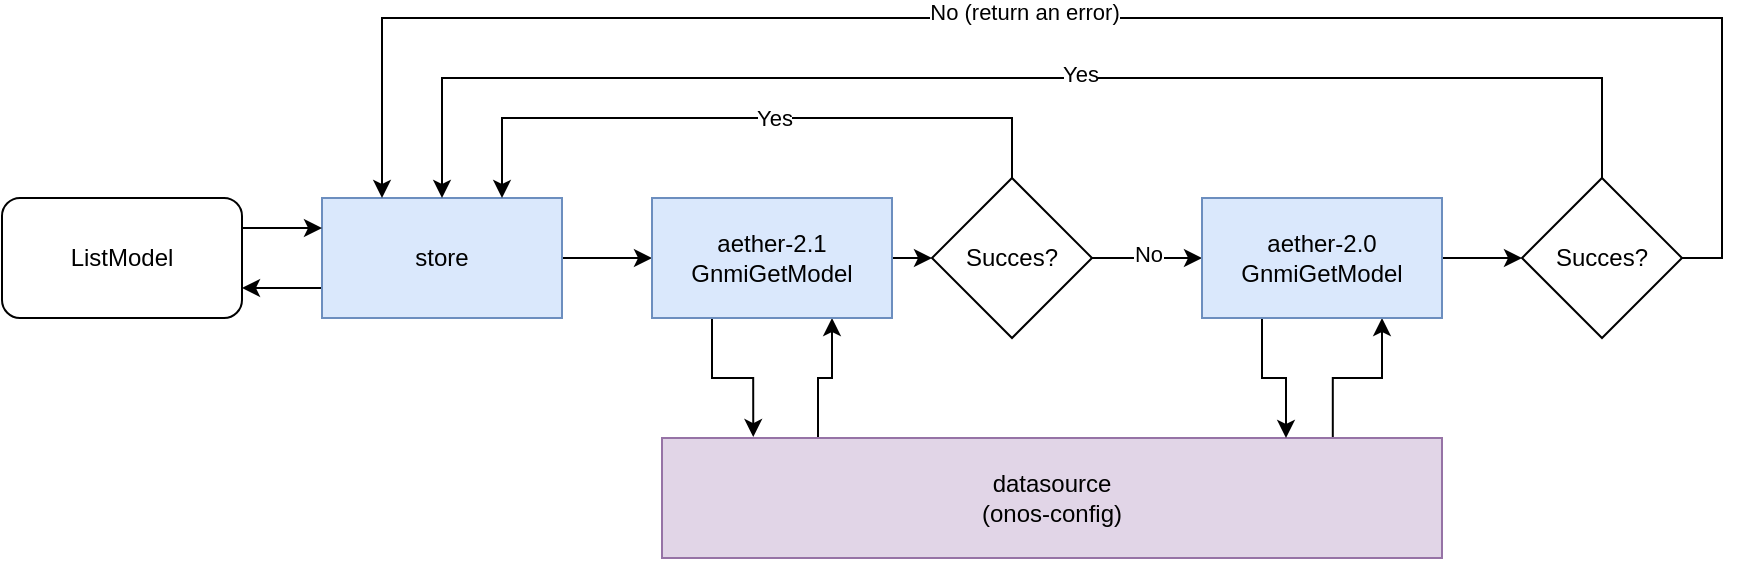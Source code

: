 <mxfile version="17.4.2" type="device"><diagram id="RRHKal6bOWKA-KXLgirf" name="Page-1"><mxGraphModel dx="1018" dy="656" grid="1" gridSize="10" guides="1" tooltips="1" connect="1" arrows="1" fold="1" page="1" pageScale="1" pageWidth="850" pageHeight="1100" math="0" shadow="0"><root><mxCell id="0"/><mxCell id="1" parent="0"/><mxCell id="rbg8m2kHgf-pDINC4Th9-8" style="edgeStyle=orthogonalEdgeStyle;rounded=0;orthogonalLoop=1;jettySize=auto;html=1;exitX=1;exitY=0.5;exitDx=0;exitDy=0;entryX=0;entryY=0.5;entryDx=0;entryDy=0;" edge="1" parent="1" source="rbg8m2kHgf-pDINC4Th9-1" target="rbg8m2kHgf-pDINC4Th9-6"><mxGeometry relative="1" as="geometry"/></mxCell><mxCell id="rbg8m2kHgf-pDINC4Th9-13" style="edgeStyle=orthogonalEdgeStyle;rounded=0;orthogonalLoop=1;jettySize=auto;html=1;exitX=0;exitY=0.75;exitDx=0;exitDy=0;entryX=1;entryY=0.75;entryDx=0;entryDy=0;" edge="1" parent="1" source="rbg8m2kHgf-pDINC4Th9-1" target="rbg8m2kHgf-pDINC4Th9-4"><mxGeometry relative="1" as="geometry"/></mxCell><mxCell id="rbg8m2kHgf-pDINC4Th9-1" value="store" style="rounded=0;whiteSpace=wrap;html=1;fillColor=#dae8fc;strokeColor=#6c8ebf;" vertex="1" parent="1"><mxGeometry x="200" y="280" width="120" height="60" as="geometry"/></mxCell><mxCell id="rbg8m2kHgf-pDINC4Th9-18" style="edgeStyle=orthogonalEdgeStyle;rounded=0;orthogonalLoop=1;jettySize=auto;html=1;exitX=0.2;exitY=0;exitDx=0;exitDy=0;exitPerimeter=0;entryX=0.75;entryY=1;entryDx=0;entryDy=0;" edge="1" parent="1" source="rbg8m2kHgf-pDINC4Th9-2" target="rbg8m2kHgf-pDINC4Th9-6"><mxGeometry relative="1" as="geometry"/></mxCell><mxCell id="rbg8m2kHgf-pDINC4Th9-22" style="edgeStyle=orthogonalEdgeStyle;rounded=0;orthogonalLoop=1;jettySize=auto;html=1;exitX=0.86;exitY=0;exitDx=0;exitDy=0;exitPerimeter=0;entryX=0.75;entryY=1;entryDx=0;entryDy=0;" edge="1" parent="1" source="rbg8m2kHgf-pDINC4Th9-2" target="rbg8m2kHgf-pDINC4Th9-14"><mxGeometry relative="1" as="geometry"/></mxCell><mxCell id="rbg8m2kHgf-pDINC4Th9-2" value="datasource&lt;br&gt;(onos-config)" style="rounded=0;whiteSpace=wrap;html=1;fillColor=#e1d5e7;strokeColor=#9673a6;points=[[0,0,0,0,0],[0,0.25,0,0,0],[0,0.5,0,0,0],[0,0.75,0,0,0],[0,1,0,0,0],[0.14,0,0,0,0],[0.2,0,0,0,0],[0.25,0,0,0,0],[0.25,1,0,0,0],[0.29,0,0,0,0],[0.33,0,0,0,0],[0.4,0,0,0,0],[0.43,0,0,0,0],[0.5,0,0,0,0],[0.5,1,0,0,0],[0.57,0,0,0,0],[0.6,0,0,0,0],[0.67,0,0,0,0],[0.71,0,0,0,0],[0.75,0,0,0,0],[0.75,1,0,0,0],[0.8,0,0,0,0],[0.86,0,0,0,0],[1,0,0,0,0],[1,0.25,0,0,0],[1,0.5,0,0,0],[1,0.75,0,0,0],[1,1,0,0,0]];" vertex="1" parent="1"><mxGeometry x="370" y="400" width="390" height="60" as="geometry"/></mxCell><mxCell id="rbg8m2kHgf-pDINC4Th9-5" style="edgeStyle=orthogonalEdgeStyle;rounded=0;orthogonalLoop=1;jettySize=auto;html=1;exitX=1;exitY=0.25;exitDx=0;exitDy=0;entryX=0;entryY=0.25;entryDx=0;entryDy=0;" edge="1" parent="1" source="rbg8m2kHgf-pDINC4Th9-4" target="rbg8m2kHgf-pDINC4Th9-1"><mxGeometry relative="1" as="geometry"/></mxCell><mxCell id="rbg8m2kHgf-pDINC4Th9-4" value="ListModel" style="rounded=1;whiteSpace=wrap;html=1;" vertex="1" parent="1"><mxGeometry x="40" y="280" width="120" height="60" as="geometry"/></mxCell><mxCell id="rbg8m2kHgf-pDINC4Th9-9" style="edgeStyle=orthogonalEdgeStyle;rounded=0;orthogonalLoop=1;jettySize=auto;html=1;exitX=0.25;exitY=1;exitDx=0;exitDy=0;entryX=0.117;entryY=-0.008;entryDx=0;entryDy=0;entryPerimeter=0;" edge="1" parent="1" source="rbg8m2kHgf-pDINC4Th9-6" target="rbg8m2kHgf-pDINC4Th9-2"><mxGeometry relative="1" as="geometry"/></mxCell><mxCell id="rbg8m2kHgf-pDINC4Th9-20" style="edgeStyle=orthogonalEdgeStyle;rounded=0;orthogonalLoop=1;jettySize=auto;html=1;exitX=1;exitY=0.5;exitDx=0;exitDy=0;entryX=0;entryY=0.5;entryDx=0;entryDy=0;" edge="1" parent="1" source="rbg8m2kHgf-pDINC4Th9-6" target="rbg8m2kHgf-pDINC4Th9-7"><mxGeometry relative="1" as="geometry"/></mxCell><mxCell id="rbg8m2kHgf-pDINC4Th9-6" value="aether-2.1&lt;br&gt;GnmiGetModel" style="rounded=0;whiteSpace=wrap;html=1;fillColor=#dae8fc;strokeColor=#6c8ebf;" vertex="1" parent="1"><mxGeometry x="365" y="280" width="120" height="60" as="geometry"/></mxCell><mxCell id="rbg8m2kHgf-pDINC4Th9-11" style="edgeStyle=orthogonalEdgeStyle;rounded=0;orthogonalLoop=1;jettySize=auto;html=1;exitX=0.5;exitY=0;exitDx=0;exitDy=0;entryX=0.75;entryY=0;entryDx=0;entryDy=0;" edge="1" parent="1" source="rbg8m2kHgf-pDINC4Th9-7" target="rbg8m2kHgf-pDINC4Th9-1"><mxGeometry relative="1" as="geometry"><Array as="points"><mxPoint x="545" y="240"/><mxPoint x="290" y="240"/></Array></mxGeometry></mxCell><mxCell id="rbg8m2kHgf-pDINC4Th9-12" value="Yes" style="edgeLabel;html=1;align=center;verticalAlign=middle;resizable=0;points=[];" vertex="1" connectable="0" parent="rbg8m2kHgf-pDINC4Th9-11"><mxGeometry x="-0.208" y="2" relative="1" as="geometry"><mxPoint x="-21" y="-2" as="offset"/></mxGeometry></mxCell><mxCell id="rbg8m2kHgf-pDINC4Th9-15" style="edgeStyle=orthogonalEdgeStyle;rounded=0;orthogonalLoop=1;jettySize=auto;html=1;exitX=1;exitY=0.5;exitDx=0;exitDy=0;entryX=0;entryY=0.5;entryDx=0;entryDy=0;" edge="1" parent="1" source="rbg8m2kHgf-pDINC4Th9-7" target="rbg8m2kHgf-pDINC4Th9-14"><mxGeometry relative="1" as="geometry"><Array as="points"><mxPoint x="630" y="310"/><mxPoint x="630" y="310"/></Array></mxGeometry></mxCell><mxCell id="rbg8m2kHgf-pDINC4Th9-16" value="No" style="edgeLabel;html=1;align=center;verticalAlign=middle;resizable=0;points=[];" vertex="1" connectable="0" parent="rbg8m2kHgf-pDINC4Th9-15"><mxGeometry x="0.513" y="2" relative="1" as="geometry"><mxPoint x="-14" as="offset"/></mxGeometry></mxCell><mxCell id="rbg8m2kHgf-pDINC4Th9-7" value="Succes?" style="rhombus;whiteSpace=wrap;html=1;" vertex="1" parent="1"><mxGeometry x="505" y="270" width="80" height="80" as="geometry"/></mxCell><mxCell id="rbg8m2kHgf-pDINC4Th9-21" style="edgeStyle=orthogonalEdgeStyle;rounded=0;orthogonalLoop=1;jettySize=auto;html=1;exitX=0.25;exitY=1;exitDx=0;exitDy=0;entryX=0.8;entryY=0;entryDx=0;entryDy=0;entryPerimeter=0;" edge="1" parent="1" source="rbg8m2kHgf-pDINC4Th9-14" target="rbg8m2kHgf-pDINC4Th9-2"><mxGeometry relative="1" as="geometry"/></mxCell><mxCell id="rbg8m2kHgf-pDINC4Th9-24" style="edgeStyle=orthogonalEdgeStyle;rounded=0;orthogonalLoop=1;jettySize=auto;html=1;exitX=1;exitY=0.5;exitDx=0;exitDy=0;entryX=0;entryY=0.5;entryDx=0;entryDy=0;" edge="1" parent="1" source="rbg8m2kHgf-pDINC4Th9-14" target="rbg8m2kHgf-pDINC4Th9-23"><mxGeometry relative="1" as="geometry"/></mxCell><mxCell id="rbg8m2kHgf-pDINC4Th9-14" value="aether-2.0&lt;br&gt;GnmiGetModel" style="rounded=0;whiteSpace=wrap;html=1;fillColor=#dae8fc;strokeColor=#6c8ebf;" vertex="1" parent="1"><mxGeometry x="640" y="280" width="120" height="60" as="geometry"/></mxCell><mxCell id="rbg8m2kHgf-pDINC4Th9-25" style="edgeStyle=orthogonalEdgeStyle;rounded=0;orthogonalLoop=1;jettySize=auto;html=1;exitX=0.5;exitY=0;exitDx=0;exitDy=0;entryX=0.5;entryY=0;entryDx=0;entryDy=0;" edge="1" parent="1" source="rbg8m2kHgf-pDINC4Th9-23" target="rbg8m2kHgf-pDINC4Th9-1"><mxGeometry relative="1" as="geometry"><Array as="points"><mxPoint x="840" y="220"/><mxPoint x="260" y="220"/></Array></mxGeometry></mxCell><mxCell id="rbg8m2kHgf-pDINC4Th9-28" value="Yes" style="edgeLabel;html=1;align=center;verticalAlign=middle;resizable=0;points=[];" vertex="1" connectable="0" parent="rbg8m2kHgf-pDINC4Th9-25"><mxGeometry x="-0.099" y="-2" relative="1" as="geometry"><mxPoint as="offset"/></mxGeometry></mxCell><mxCell id="rbg8m2kHgf-pDINC4Th9-26" style="edgeStyle=orthogonalEdgeStyle;rounded=0;orthogonalLoop=1;jettySize=auto;html=1;exitX=1;exitY=0.5;exitDx=0;exitDy=0;entryX=0.25;entryY=0;entryDx=0;entryDy=0;" edge="1" parent="1" source="rbg8m2kHgf-pDINC4Th9-23" target="rbg8m2kHgf-pDINC4Th9-1"><mxGeometry relative="1" as="geometry"><Array as="points"><mxPoint x="900" y="310"/><mxPoint x="900" y="190"/><mxPoint x="230" y="190"/></Array></mxGeometry></mxCell><mxCell id="rbg8m2kHgf-pDINC4Th9-27" value="No (return an error)" style="edgeLabel;html=1;align=center;verticalAlign=middle;resizable=0;points=[];" vertex="1" connectable="0" parent="rbg8m2kHgf-pDINC4Th9-26"><mxGeometry x="0.087" y="-3" relative="1" as="geometry"><mxPoint as="offset"/></mxGeometry></mxCell><mxCell id="rbg8m2kHgf-pDINC4Th9-23" value="Succes?" style="rhombus;whiteSpace=wrap;html=1;" vertex="1" parent="1"><mxGeometry x="800" y="270" width="80" height="80" as="geometry"/></mxCell></root></mxGraphModel></diagram></mxfile>